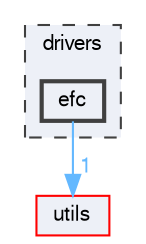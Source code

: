 digraph "efc"
{
 // LATEX_PDF_SIZE
  bgcolor="transparent";
  edge [fontname=FreeSans,fontsize=10,labelfontname=FreeSans,labelfontsize=10];
  node [fontname=FreeSans,fontsize=10,shape=box,height=0.2,width=0.4];
  compound=true
  subgraph clusterdir_23452eaafd74a0dfcbccff24142d67ec {
    graph [ bgcolor="#edf0f7", pencolor="grey25", label="drivers", fontname=FreeSans,fontsize=10 style="filled,dashed", URL="dir_23452eaafd74a0dfcbccff24142d67ec.html",tooltip=""]
  dir_bbc61fb1bdc87a641f118ee0077a9e4d [label="efc", fillcolor="#edf0f7", color="grey25", style="filled,bold", URL="dir_bbc61fb1bdc87a641f118ee0077a9e4d.html",tooltip=""];
  }
  dir_7dbb3f8d9b3c7f1bbfe241818c433d10 [label="utils", fillcolor="#edf0f7", color="red", style="filled", URL="dir_7dbb3f8d9b3c7f1bbfe241818c433d10.html",tooltip=""];
  dir_bbc61fb1bdc87a641f118ee0077a9e4d->dir_7dbb3f8d9b3c7f1bbfe241818c433d10 [headlabel="1", labeldistance=1.5 headhref="dir_000015_000068.html" color="steelblue1" fontcolor="steelblue1"];
}
